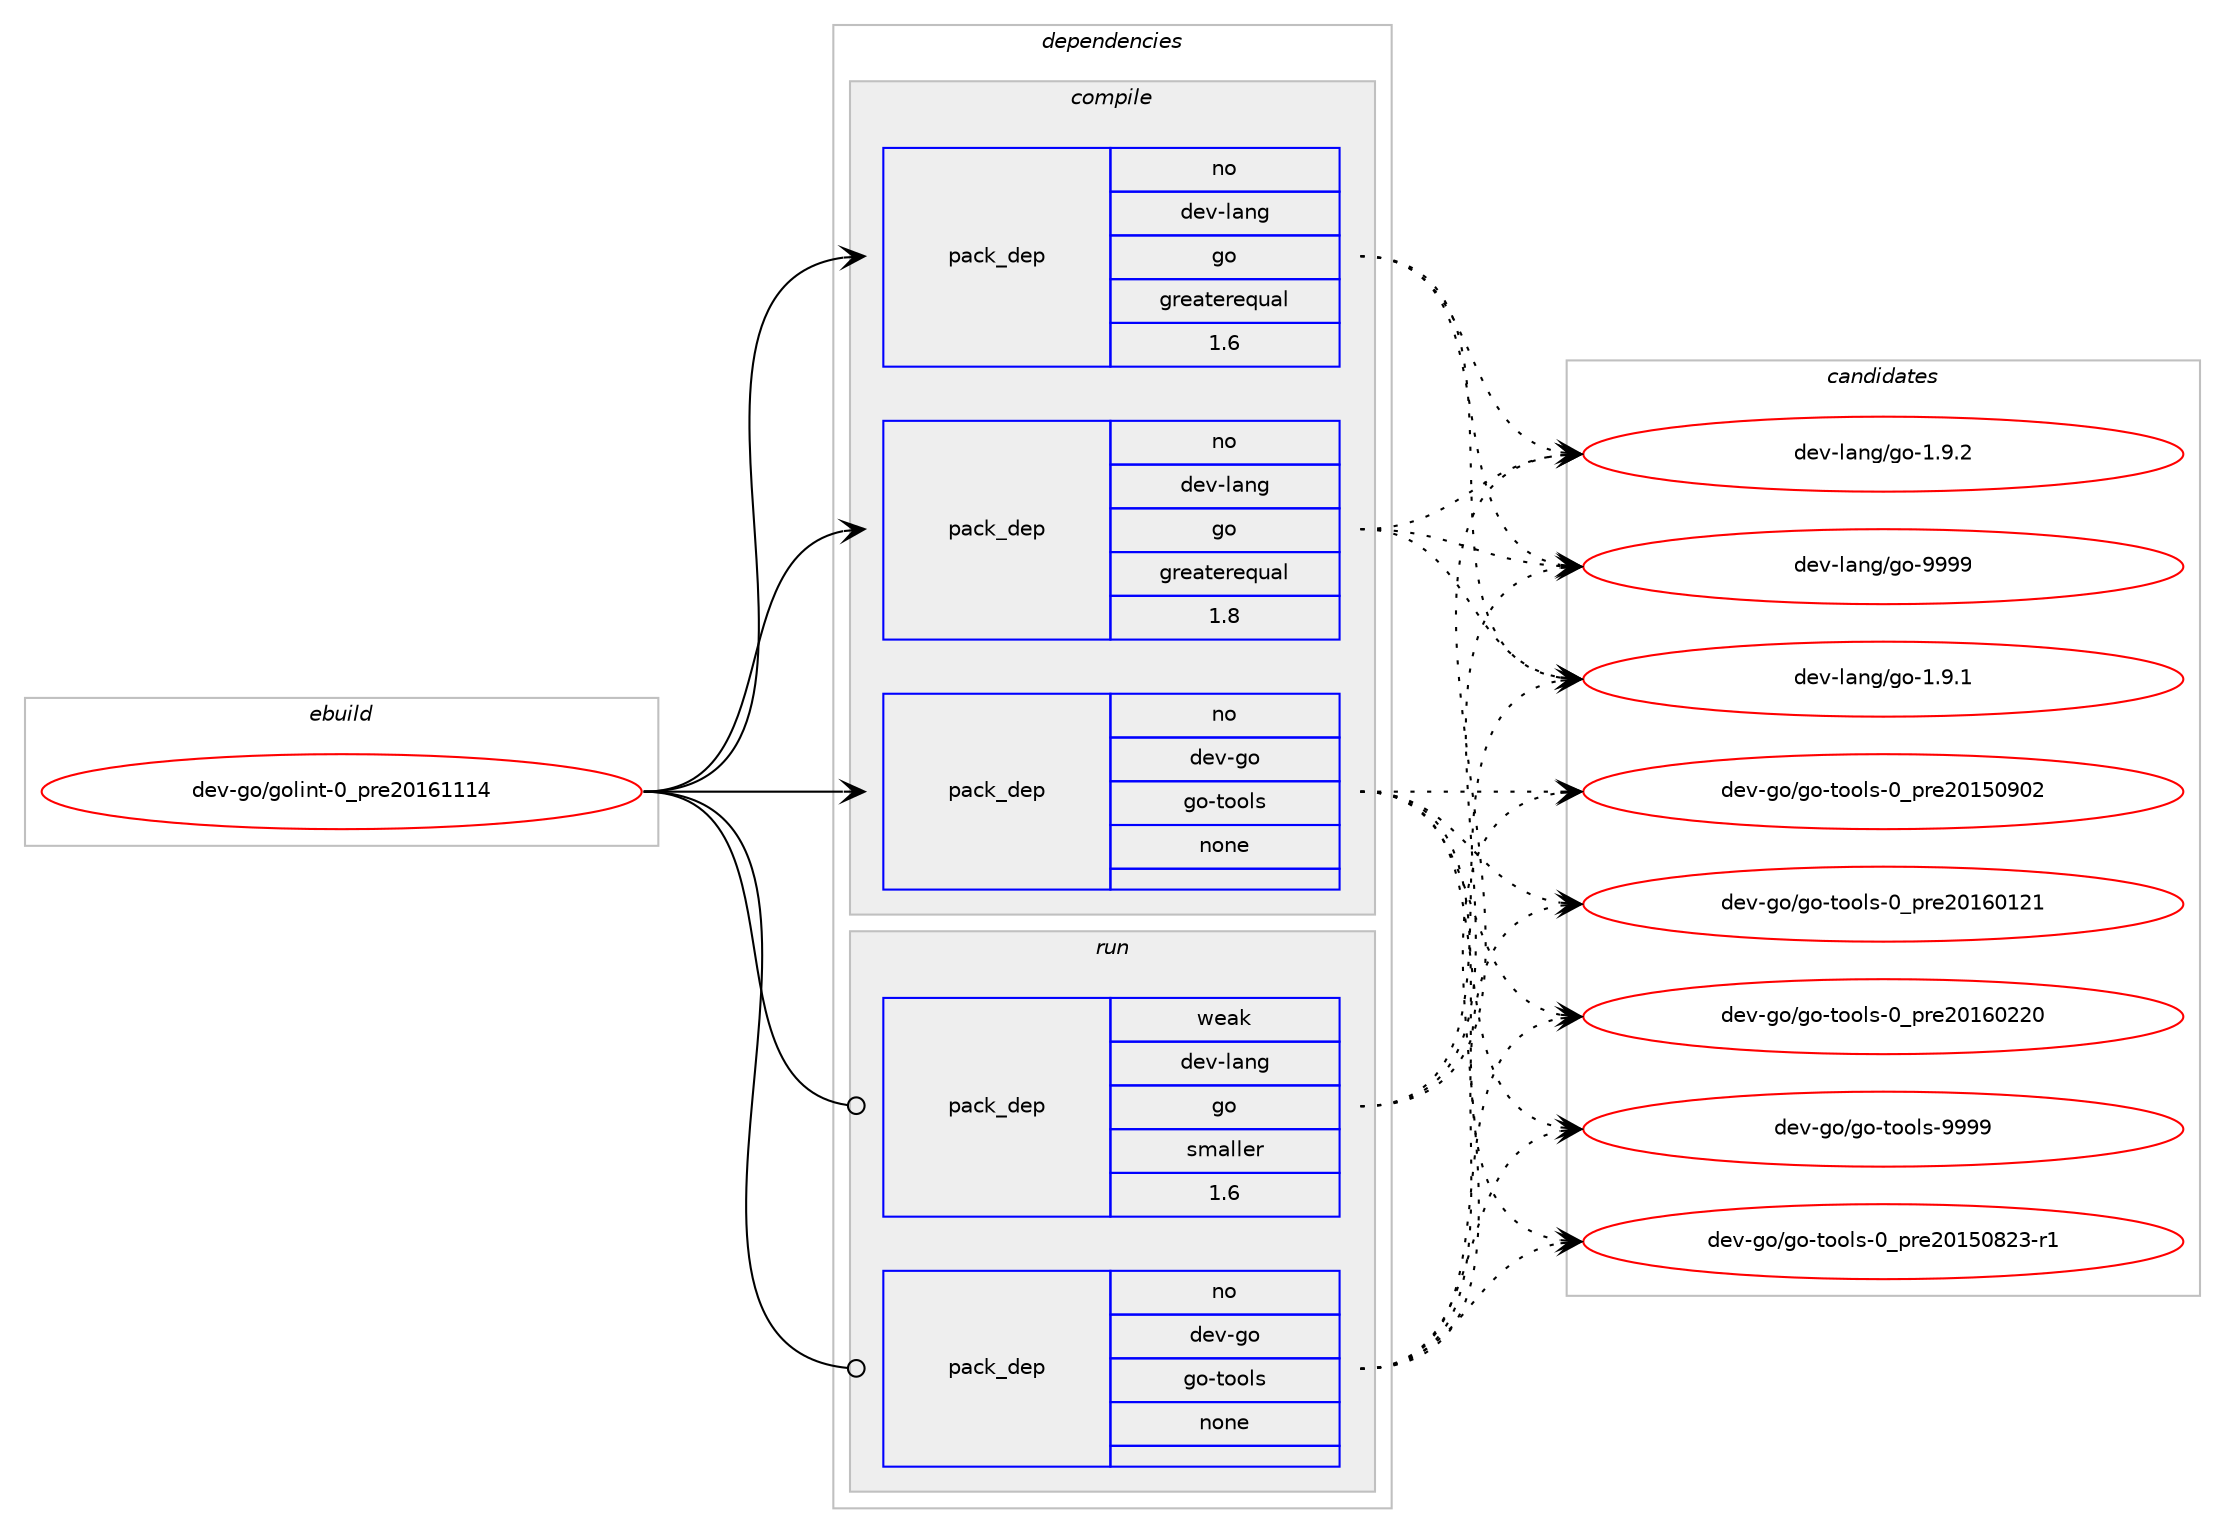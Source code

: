digraph prolog {

# *************
# Graph options
# *************

newrank=true;
concentrate=true;
compound=true;
graph [rankdir=LR,fontname=Helvetica,fontsize=10,ranksep=1.5];#, ranksep=2.5, nodesep=0.2];
edge  [arrowhead=vee];
node  [fontname=Helvetica,fontsize=10];

# **********
# The ebuild
# **********

subgraph cluster_leftcol {
color=gray;
rank=same;
label=<<i>ebuild</i>>;
id [label="dev-go/golint-0_pre20161114", color=red, width=4, href="../dev-go/golint-0_pre20161114.svg"];
}

# ****************
# The dependencies
# ****************

subgraph cluster_midcol {
color=gray;
label=<<i>dependencies</i>>;
subgraph cluster_compile {
fillcolor="#eeeeee";
style=filled;
label=<<i>compile</i>>;
subgraph pack54140 {
dependency73551 [label=<<TABLE BORDER="0" CELLBORDER="1" CELLSPACING="0" CELLPADDING="4" WIDTH="220"><TR><TD ROWSPAN="6" CELLPADDING="30">pack_dep</TD></TR><TR><TD WIDTH="110">no</TD></TR><TR><TD>dev-go</TD></TR><TR><TD>go-tools</TD></TR><TR><TD>none</TD></TR><TR><TD></TD></TR></TABLE>>, shape=none, color=blue];
}
id:e -> dependency73551:w [weight=20,style="solid",arrowhead="vee"];
subgraph pack54141 {
dependency73552 [label=<<TABLE BORDER="0" CELLBORDER="1" CELLSPACING="0" CELLPADDING="4" WIDTH="220"><TR><TD ROWSPAN="6" CELLPADDING="30">pack_dep</TD></TR><TR><TD WIDTH="110">no</TD></TR><TR><TD>dev-lang</TD></TR><TR><TD>go</TD></TR><TR><TD>greaterequal</TD></TR><TR><TD>1.6</TD></TR></TABLE>>, shape=none, color=blue];
}
id:e -> dependency73552:w [weight=20,style="solid",arrowhead="vee"];
subgraph pack54142 {
dependency73553 [label=<<TABLE BORDER="0" CELLBORDER="1" CELLSPACING="0" CELLPADDING="4" WIDTH="220"><TR><TD ROWSPAN="6" CELLPADDING="30">pack_dep</TD></TR><TR><TD WIDTH="110">no</TD></TR><TR><TD>dev-lang</TD></TR><TR><TD>go</TD></TR><TR><TD>greaterequal</TD></TR><TR><TD>1.8</TD></TR></TABLE>>, shape=none, color=blue];
}
id:e -> dependency73553:w [weight=20,style="solid",arrowhead="vee"];
}
subgraph cluster_compileandrun {
fillcolor="#eeeeee";
style=filled;
label=<<i>compile and run</i>>;
}
subgraph cluster_run {
fillcolor="#eeeeee";
style=filled;
label=<<i>run</i>>;
subgraph pack54143 {
dependency73554 [label=<<TABLE BORDER="0" CELLBORDER="1" CELLSPACING="0" CELLPADDING="4" WIDTH="220"><TR><TD ROWSPAN="6" CELLPADDING="30">pack_dep</TD></TR><TR><TD WIDTH="110">no</TD></TR><TR><TD>dev-go</TD></TR><TR><TD>go-tools</TD></TR><TR><TD>none</TD></TR><TR><TD></TD></TR></TABLE>>, shape=none, color=blue];
}
id:e -> dependency73554:w [weight=20,style="solid",arrowhead="odot"];
subgraph pack54144 {
dependency73555 [label=<<TABLE BORDER="0" CELLBORDER="1" CELLSPACING="0" CELLPADDING="4" WIDTH="220"><TR><TD ROWSPAN="6" CELLPADDING="30">pack_dep</TD></TR><TR><TD WIDTH="110">weak</TD></TR><TR><TD>dev-lang</TD></TR><TR><TD>go</TD></TR><TR><TD>smaller</TD></TR><TR><TD>1.6</TD></TR></TABLE>>, shape=none, color=blue];
}
id:e -> dependency73555:w [weight=20,style="solid",arrowhead="odot"];
}
}

# **************
# The candidates
# **************

subgraph cluster_choices {
rank=same;
color=gray;
label=<<i>candidates</i>>;

subgraph choice54140 {
color=black;
nodesep=1;
choice10010111845103111471031114511611111110811545489511211410150484953485650514511449 [label="dev-go/go-tools-0_pre20150823-r1", color=red, width=4,href="../dev-go/go-tools-0_pre20150823-r1.svg"];
choice1001011184510311147103111451161111111081154548951121141015048495348574850 [label="dev-go/go-tools-0_pre20150902", color=red, width=4,href="../dev-go/go-tools-0_pre20150902.svg"];
choice1001011184510311147103111451161111111081154548951121141015048495448495049 [label="dev-go/go-tools-0_pre20160121", color=red, width=4,href="../dev-go/go-tools-0_pre20160121.svg"];
choice1001011184510311147103111451161111111081154548951121141015048495448505048 [label="dev-go/go-tools-0_pre20160220", color=red, width=4,href="../dev-go/go-tools-0_pre20160220.svg"];
choice1001011184510311147103111451161111111081154557575757 [label="dev-go/go-tools-9999", color=red, width=4,href="../dev-go/go-tools-9999.svg"];
dependency73551:e -> choice10010111845103111471031114511611111110811545489511211410150484953485650514511449:w [style=dotted,weight="100"];
dependency73551:e -> choice1001011184510311147103111451161111111081154548951121141015048495348574850:w [style=dotted,weight="100"];
dependency73551:e -> choice1001011184510311147103111451161111111081154548951121141015048495448495049:w [style=dotted,weight="100"];
dependency73551:e -> choice1001011184510311147103111451161111111081154548951121141015048495448505048:w [style=dotted,weight="100"];
dependency73551:e -> choice1001011184510311147103111451161111111081154557575757:w [style=dotted,weight="100"];
}
subgraph choice54141 {
color=black;
nodesep=1;
choice100101118451089711010347103111454946574649 [label="dev-lang/go-1.9.1", color=red, width=4,href="../dev-lang/go-1.9.1.svg"];
choice100101118451089711010347103111454946574650 [label="dev-lang/go-1.9.2", color=red, width=4,href="../dev-lang/go-1.9.2.svg"];
choice1001011184510897110103471031114557575757 [label="dev-lang/go-9999", color=red, width=4,href="../dev-lang/go-9999.svg"];
dependency73552:e -> choice100101118451089711010347103111454946574649:w [style=dotted,weight="100"];
dependency73552:e -> choice100101118451089711010347103111454946574650:w [style=dotted,weight="100"];
dependency73552:e -> choice1001011184510897110103471031114557575757:w [style=dotted,weight="100"];
}
subgraph choice54142 {
color=black;
nodesep=1;
choice100101118451089711010347103111454946574649 [label="dev-lang/go-1.9.1", color=red, width=4,href="../dev-lang/go-1.9.1.svg"];
choice100101118451089711010347103111454946574650 [label="dev-lang/go-1.9.2", color=red, width=4,href="../dev-lang/go-1.9.2.svg"];
choice1001011184510897110103471031114557575757 [label="dev-lang/go-9999", color=red, width=4,href="../dev-lang/go-9999.svg"];
dependency73553:e -> choice100101118451089711010347103111454946574649:w [style=dotted,weight="100"];
dependency73553:e -> choice100101118451089711010347103111454946574650:w [style=dotted,weight="100"];
dependency73553:e -> choice1001011184510897110103471031114557575757:w [style=dotted,weight="100"];
}
subgraph choice54143 {
color=black;
nodesep=1;
choice10010111845103111471031114511611111110811545489511211410150484953485650514511449 [label="dev-go/go-tools-0_pre20150823-r1", color=red, width=4,href="../dev-go/go-tools-0_pre20150823-r1.svg"];
choice1001011184510311147103111451161111111081154548951121141015048495348574850 [label="dev-go/go-tools-0_pre20150902", color=red, width=4,href="../dev-go/go-tools-0_pre20150902.svg"];
choice1001011184510311147103111451161111111081154548951121141015048495448495049 [label="dev-go/go-tools-0_pre20160121", color=red, width=4,href="../dev-go/go-tools-0_pre20160121.svg"];
choice1001011184510311147103111451161111111081154548951121141015048495448505048 [label="dev-go/go-tools-0_pre20160220", color=red, width=4,href="../dev-go/go-tools-0_pre20160220.svg"];
choice1001011184510311147103111451161111111081154557575757 [label="dev-go/go-tools-9999", color=red, width=4,href="../dev-go/go-tools-9999.svg"];
dependency73554:e -> choice10010111845103111471031114511611111110811545489511211410150484953485650514511449:w [style=dotted,weight="100"];
dependency73554:e -> choice1001011184510311147103111451161111111081154548951121141015048495348574850:w [style=dotted,weight="100"];
dependency73554:e -> choice1001011184510311147103111451161111111081154548951121141015048495448495049:w [style=dotted,weight="100"];
dependency73554:e -> choice1001011184510311147103111451161111111081154548951121141015048495448505048:w [style=dotted,weight="100"];
dependency73554:e -> choice1001011184510311147103111451161111111081154557575757:w [style=dotted,weight="100"];
}
subgraph choice54144 {
color=black;
nodesep=1;
choice100101118451089711010347103111454946574649 [label="dev-lang/go-1.9.1", color=red, width=4,href="../dev-lang/go-1.9.1.svg"];
choice100101118451089711010347103111454946574650 [label="dev-lang/go-1.9.2", color=red, width=4,href="../dev-lang/go-1.9.2.svg"];
choice1001011184510897110103471031114557575757 [label="dev-lang/go-9999", color=red, width=4,href="../dev-lang/go-9999.svg"];
dependency73555:e -> choice100101118451089711010347103111454946574649:w [style=dotted,weight="100"];
dependency73555:e -> choice100101118451089711010347103111454946574650:w [style=dotted,weight="100"];
dependency73555:e -> choice1001011184510897110103471031114557575757:w [style=dotted,weight="100"];
}
}

}
